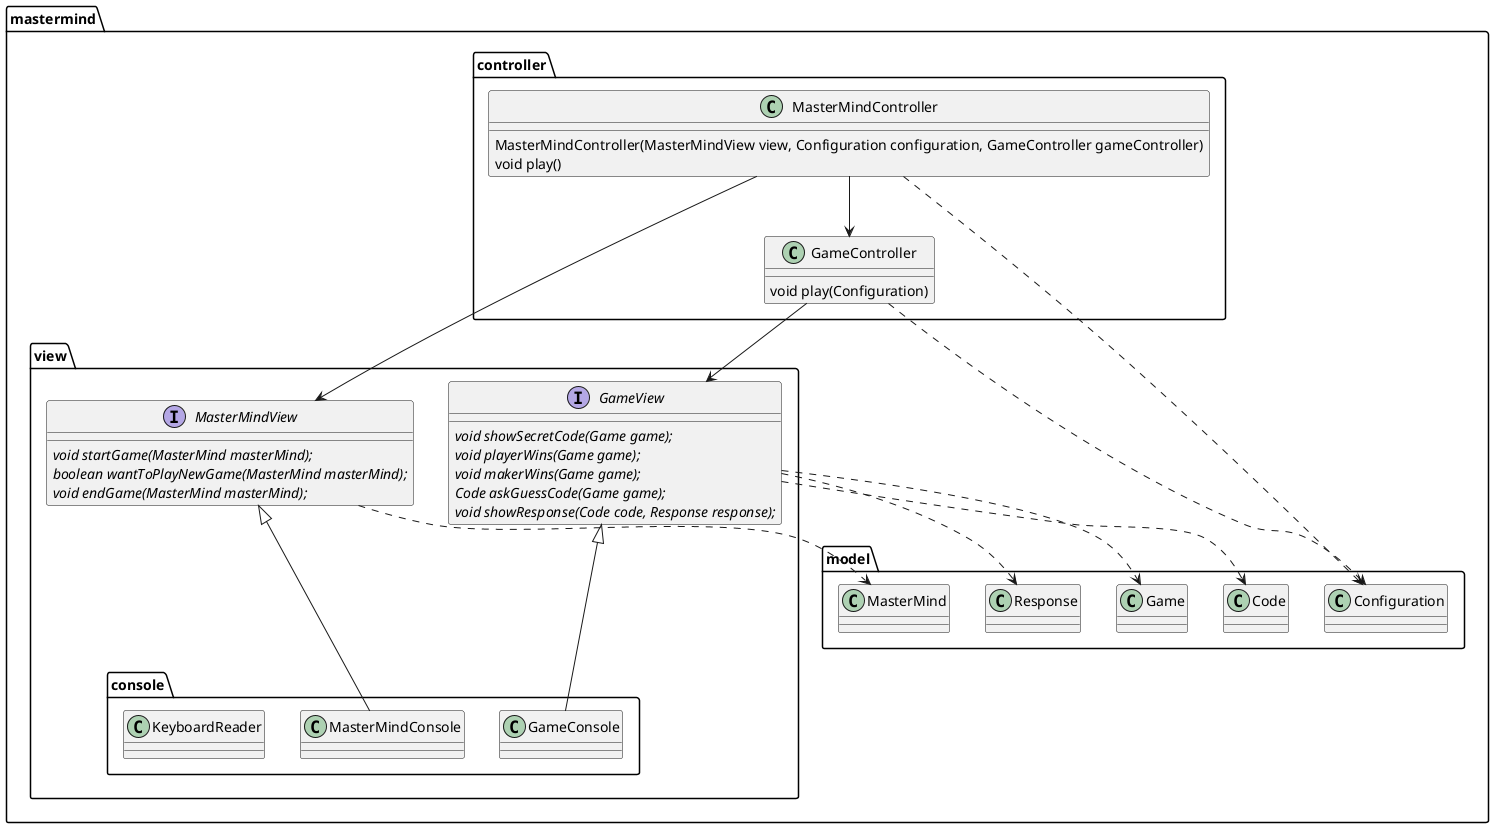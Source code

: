 @startuml

package mastermind.controller {
   class GameController {
      void play(Configuration)
   }
   class MasterMindController {
      MasterMindController(MasterMindView view, Configuration configuration, GameController gameController)
      void play()
   }

   MasterMindController --> GameController
}

package mastermind.view {
   interface GameView {
      {abstract}void showSecretCode(Game game);
      {abstract}void playerWins(Game game);
      {abstract}void makerWins(Game game);
      {abstract}Code askGuessCode(Game game);
      {abstract}void showResponse(Code code, Response response);
   }

   interface MasterMindView {
      {abstract}void startGame(MasterMind masterMind);
      {abstract}boolean wantToPlayNewGame(MasterMind masterMind);
      {abstract}void endGame(MasterMind masterMind);
   }
}

package mastermind.model {
   class MasterMind {}

   class Game {}

   class Configuration {}

   class Code {}

   class Response {}
}

MasterMindController --> MasterMindView
GameController --> GameView

GameView ..> Game
GameView ..> Code
GameView ..> Response

MasterMindView ..> MasterMind
GameController ..> Configuration
MasterMindController ..> Configuration

package mastermind.view.console {
   class GameConsole

   class MasterMindConsole

   class KeyboardReader
}

GameView <|--- GameConsole
MasterMindView <|--- MasterMindConsole

@enduml

